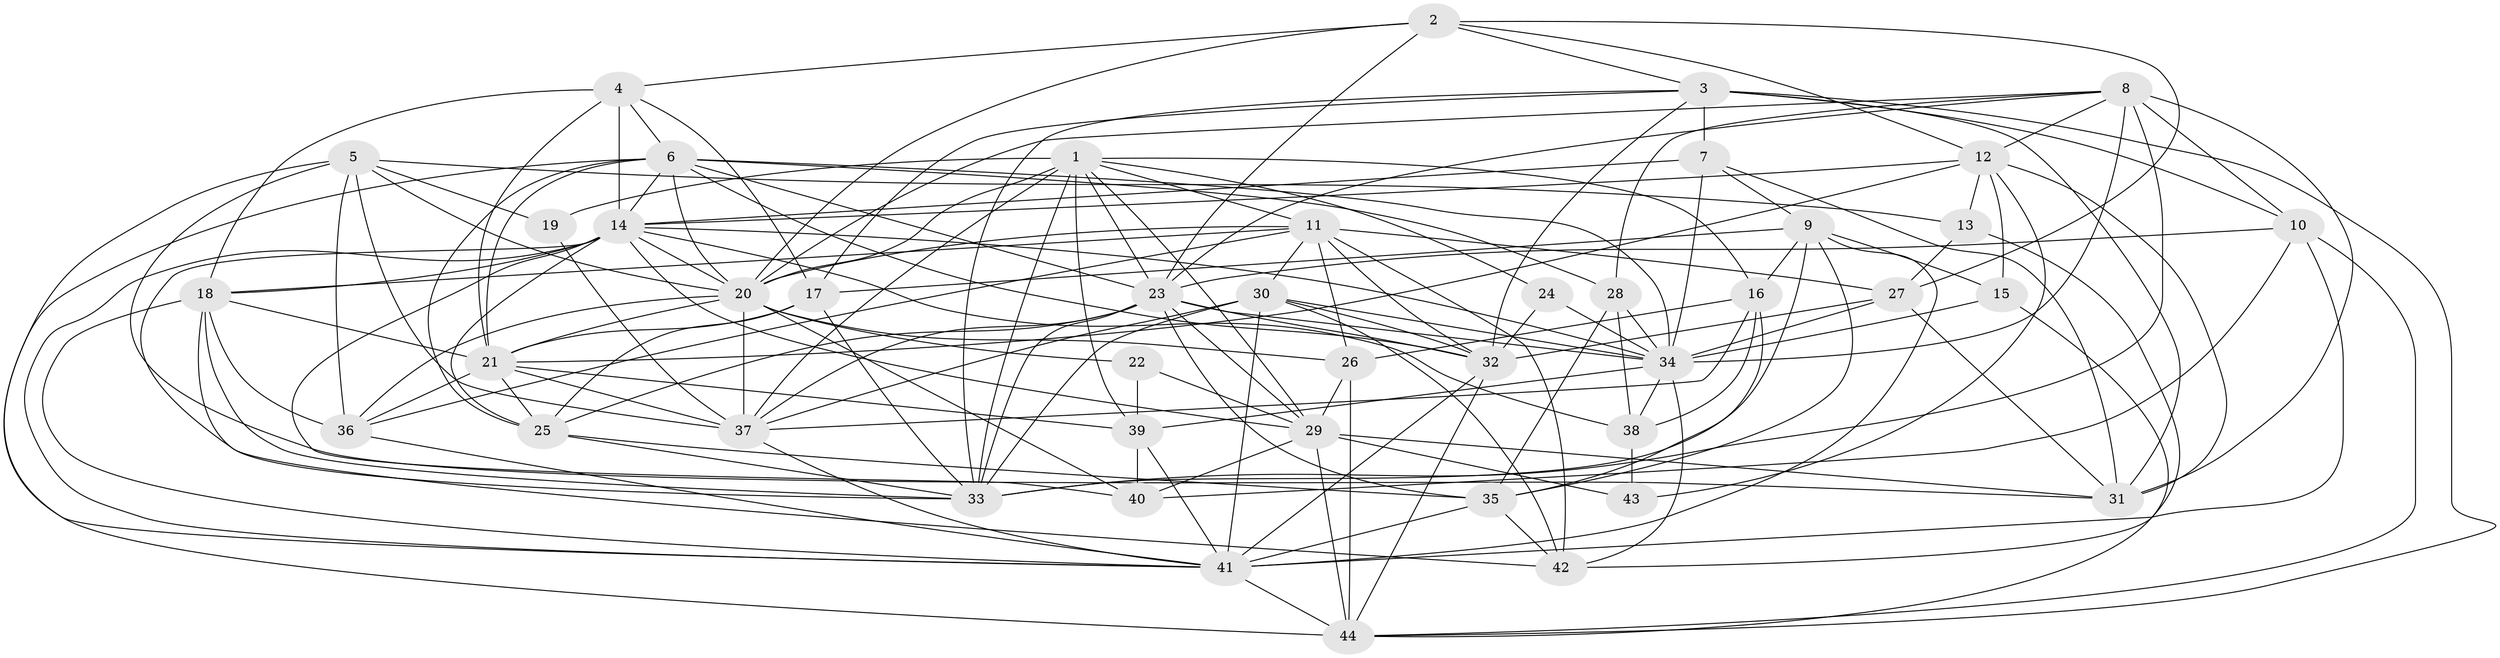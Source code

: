 // original degree distribution, {4: 0.24305555555555555, 2: 0.125, 3: 0.2916666666666667, 6: 0.09722222222222222, 8: 0.006944444444444444, 5: 0.19444444444444445, 7: 0.041666666666666664}
// Generated by graph-tools (version 1.1) at 2025/37/03/04/25 23:37:02]
// undirected, 44 vertices, 160 edges
graph export_dot {
  node [color=gray90,style=filled];
  1;
  2;
  3;
  4;
  5;
  6;
  7;
  8;
  9;
  10;
  11;
  12;
  13;
  14;
  15;
  16;
  17;
  18;
  19;
  20;
  21;
  22;
  23;
  24;
  25;
  26;
  27;
  28;
  29;
  30;
  31;
  32;
  33;
  34;
  35;
  36;
  37;
  38;
  39;
  40;
  41;
  42;
  43;
  44;
  1 -- 11 [weight=1.0];
  1 -- 16 [weight=1.0];
  1 -- 19 [weight=1.0];
  1 -- 20 [weight=1.0];
  1 -- 23 [weight=1.0];
  1 -- 24 [weight=1.0];
  1 -- 29 [weight=1.0];
  1 -- 33 [weight=1.0];
  1 -- 37 [weight=2.0];
  1 -- 39 [weight=2.0];
  2 -- 3 [weight=1.0];
  2 -- 4 [weight=1.0];
  2 -- 12 [weight=1.0];
  2 -- 20 [weight=1.0];
  2 -- 23 [weight=1.0];
  2 -- 27 [weight=1.0];
  3 -- 7 [weight=1.0];
  3 -- 10 [weight=1.0];
  3 -- 17 [weight=1.0];
  3 -- 31 [weight=2.0];
  3 -- 32 [weight=1.0];
  3 -- 33 [weight=1.0];
  3 -- 44 [weight=1.0];
  4 -- 6 [weight=1.0];
  4 -- 14 [weight=1.0];
  4 -- 17 [weight=1.0];
  4 -- 18 [weight=1.0];
  4 -- 21 [weight=2.0];
  5 -- 13 [weight=1.0];
  5 -- 19 [weight=1.0];
  5 -- 20 [weight=1.0];
  5 -- 31 [weight=1.0];
  5 -- 36 [weight=2.0];
  5 -- 37 [weight=2.0];
  5 -- 41 [weight=1.0];
  6 -- 14 [weight=1.0];
  6 -- 20 [weight=1.0];
  6 -- 21 [weight=1.0];
  6 -- 23 [weight=1.0];
  6 -- 25 [weight=1.0];
  6 -- 28 [weight=2.0];
  6 -- 32 [weight=1.0];
  6 -- 34 [weight=1.0];
  6 -- 44 [weight=1.0];
  7 -- 9 [weight=1.0];
  7 -- 14 [weight=2.0];
  7 -- 31 [weight=1.0];
  7 -- 34 [weight=1.0];
  8 -- 10 [weight=2.0];
  8 -- 12 [weight=1.0];
  8 -- 20 [weight=1.0];
  8 -- 23 [weight=1.0];
  8 -- 28 [weight=1.0];
  8 -- 31 [weight=1.0];
  8 -- 33 [weight=1.0];
  8 -- 34 [weight=1.0];
  9 -- 15 [weight=1.0];
  9 -- 16 [weight=1.0];
  9 -- 17 [weight=1.0];
  9 -- 33 [weight=2.0];
  9 -- 35 [weight=2.0];
  9 -- 41 [weight=1.0];
  10 -- 23 [weight=1.0];
  10 -- 40 [weight=1.0];
  10 -- 41 [weight=1.0];
  10 -- 44 [weight=1.0];
  11 -- 18 [weight=1.0];
  11 -- 20 [weight=1.0];
  11 -- 26 [weight=2.0];
  11 -- 27 [weight=2.0];
  11 -- 30 [weight=1.0];
  11 -- 32 [weight=1.0];
  11 -- 36 [weight=1.0];
  11 -- 42 [weight=1.0];
  12 -- 13 [weight=1.0];
  12 -- 14 [weight=1.0];
  12 -- 15 [weight=1.0];
  12 -- 21 [weight=1.0];
  12 -- 31 [weight=1.0];
  12 -- 43 [weight=1.0];
  13 -- 27 [weight=1.0];
  13 -- 42 [weight=1.0];
  14 -- 18 [weight=2.0];
  14 -- 20 [weight=1.0];
  14 -- 25 [weight=1.0];
  14 -- 29 [weight=1.0];
  14 -- 33 [weight=1.0];
  14 -- 34 [weight=1.0];
  14 -- 38 [weight=1.0];
  14 -- 40 [weight=1.0];
  14 -- 41 [weight=1.0];
  15 -- 34 [weight=1.0];
  15 -- 44 [weight=1.0];
  16 -- 26 [weight=1.0];
  16 -- 35 [weight=1.0];
  16 -- 37 [weight=1.0];
  16 -- 38 [weight=1.0];
  17 -- 21 [weight=1.0];
  17 -- 25 [weight=1.0];
  17 -- 33 [weight=1.0];
  18 -- 21 [weight=1.0];
  18 -- 33 [weight=1.0];
  18 -- 36 [weight=1.0];
  18 -- 41 [weight=1.0];
  18 -- 42 [weight=1.0];
  19 -- 37 [weight=1.0];
  20 -- 21 [weight=1.0];
  20 -- 22 [weight=1.0];
  20 -- 26 [weight=1.0];
  20 -- 36 [weight=1.0];
  20 -- 37 [weight=1.0];
  20 -- 40 [weight=1.0];
  21 -- 25 [weight=1.0];
  21 -- 36 [weight=1.0];
  21 -- 37 [weight=1.0];
  21 -- 39 [weight=2.0];
  22 -- 29 [weight=1.0];
  22 -- 39 [weight=1.0];
  23 -- 25 [weight=1.0];
  23 -- 29 [weight=1.0];
  23 -- 32 [weight=1.0];
  23 -- 33 [weight=1.0];
  23 -- 34 [weight=1.0];
  23 -- 35 [weight=1.0];
  23 -- 37 [weight=1.0];
  24 -- 32 [weight=1.0];
  24 -- 34 [weight=1.0];
  25 -- 33 [weight=1.0];
  25 -- 35 [weight=1.0];
  26 -- 29 [weight=1.0];
  26 -- 44 [weight=1.0];
  27 -- 31 [weight=1.0];
  27 -- 32 [weight=1.0];
  27 -- 34 [weight=1.0];
  28 -- 34 [weight=2.0];
  28 -- 35 [weight=1.0];
  28 -- 38 [weight=2.0];
  29 -- 31 [weight=2.0];
  29 -- 40 [weight=2.0];
  29 -- 43 [weight=1.0];
  29 -- 44 [weight=2.0];
  30 -- 32 [weight=1.0];
  30 -- 33 [weight=1.0];
  30 -- 34 [weight=1.0];
  30 -- 37 [weight=1.0];
  30 -- 41 [weight=1.0];
  30 -- 42 [weight=1.0];
  32 -- 41 [weight=1.0];
  32 -- 44 [weight=1.0];
  34 -- 38 [weight=1.0];
  34 -- 39 [weight=1.0];
  34 -- 42 [weight=1.0];
  35 -- 41 [weight=1.0];
  35 -- 42 [weight=1.0];
  36 -- 41 [weight=1.0];
  37 -- 41 [weight=1.0];
  38 -- 43 [weight=2.0];
  39 -- 40 [weight=1.0];
  39 -- 41 [weight=1.0];
  41 -- 44 [weight=2.0];
}
